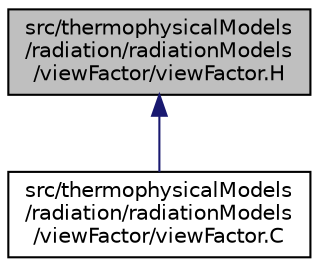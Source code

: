 digraph "src/thermophysicalModels/radiation/radiationModels/viewFactor/viewFactor.H"
{
  bgcolor="transparent";
  edge [fontname="Helvetica",fontsize="10",labelfontname="Helvetica",labelfontsize="10"];
  node [fontname="Helvetica",fontsize="10",shape=record];
  Node1 [label="src/thermophysicalModels\l/radiation/radiationModels\l/viewFactor/viewFactor.H",height=0.2,width=0.4,color="black", fillcolor="grey75", style="filled", fontcolor="black"];
  Node1 -> Node2 [dir="back",color="midnightblue",fontsize="10",style="solid",fontname="Helvetica"];
  Node2 [label="src/thermophysicalModels\l/radiation/radiationModels\l/viewFactor/viewFactor.C",height=0.2,width=0.4,color="black",URL="$a10129.html"];
}
